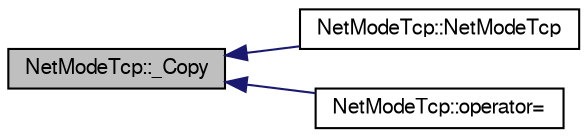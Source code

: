 digraph G
{
  edge [fontname="FreeSans",fontsize="10",labelfontname="FreeSans",labelfontsize="10"];
  node [fontname="FreeSans",fontsize="10",shape=record];
  rankdir=LR;
  Node1 [label="NetModeTcp::_Copy",height=0.2,width=0.4,color="black", fillcolor="grey75", style="filled" fontcolor="black"];
  Node1 -> Node2 [dir=back,color="midnightblue",fontsize="10",style="solid",fontname="FreeSans"];
  Node2 [label="NetModeTcp::NetModeTcp",height=0.2,width=0.4,color="black", fillcolor="white", style="filled",URL="$class_net_mode_tcp.html#ad39bd323595bbc60759563b698ee854f"];
  Node1 -> Node3 [dir=back,color="midnightblue",fontsize="10",style="solid",fontname="FreeSans"];
  Node3 [label="NetModeTcp::operator=",height=0.2,width=0.4,color="black", fillcolor="white", style="filled",URL="$class_net_mode_tcp.html#ab8848d01d2e4d670f8535556f10cd01c"];
}
